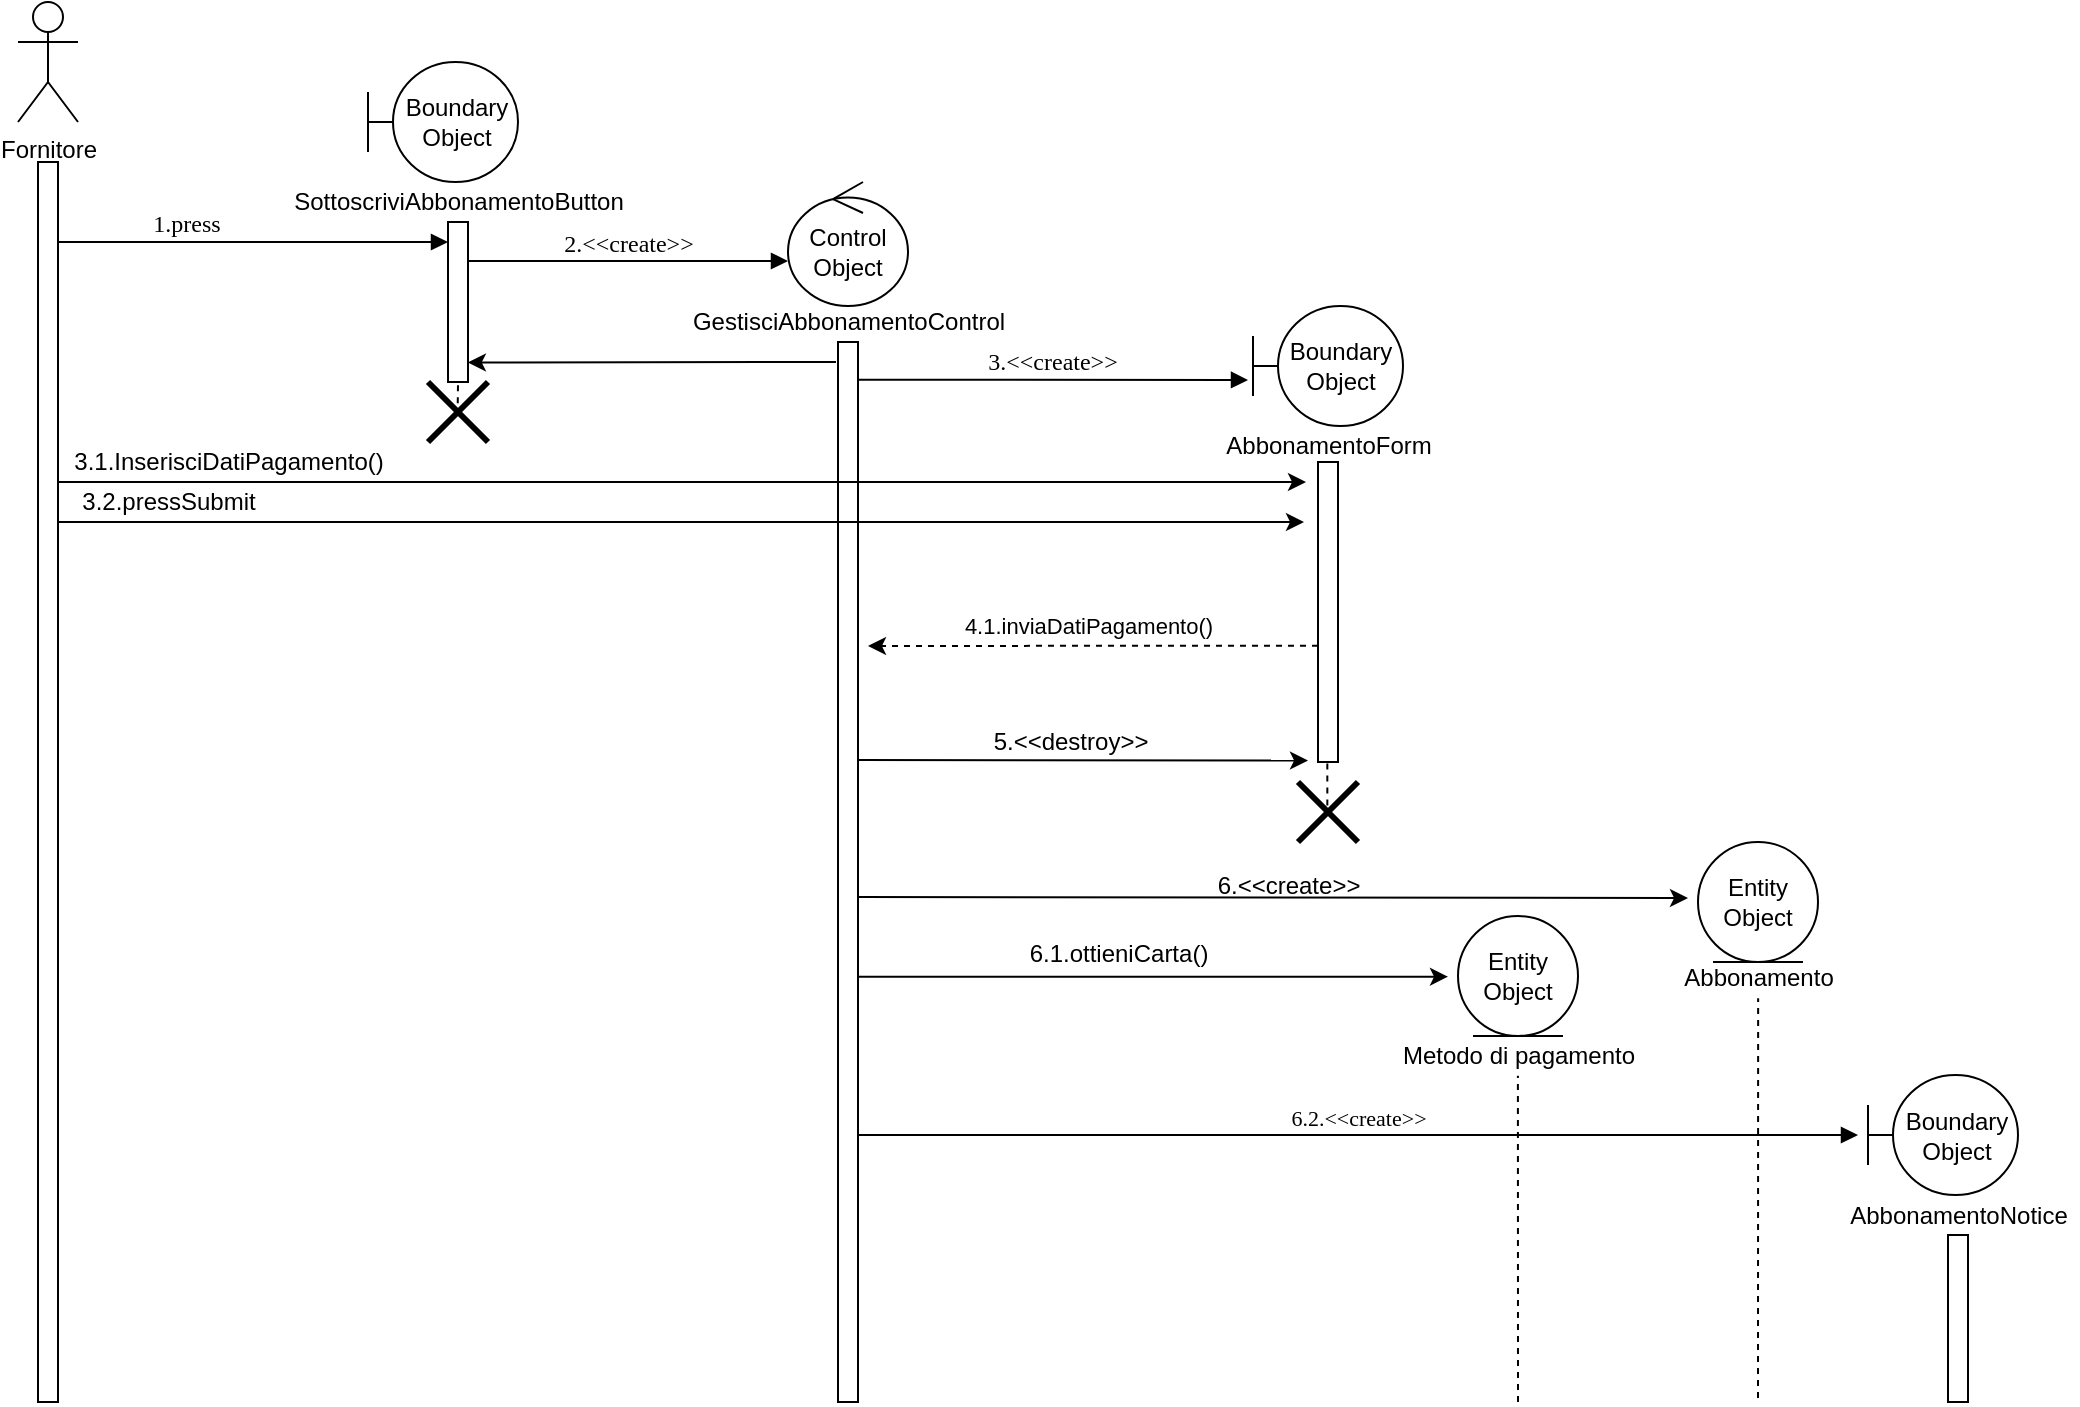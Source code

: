 <mxfile version="13.9.9" type="device"><diagram name="Page-1" id="13e1069c-82ec-6db2-03f1-153e76fe0fe0"><mxGraphModel dx="1463" dy="846" grid="1" gridSize="10" guides="1" tooltips="1" connect="1" arrows="1" fold="1" page="1" pageScale="1" pageWidth="1100" pageHeight="850" background="#ffffff" math="0" shadow="0"><root><mxCell id="0"/><mxCell id="1" parent="0"/><mxCell id="2GDnFUfWNKpUG0hU-QZx-17" value="" style="html=1;points=[];perimeter=orthogonalPerimeter;rounded=0;shadow=0;comic=0;labelBackgroundColor=none;strokeWidth=1;fontFamily=Verdana;fontSize=12;align=center;" parent="1" vertex="1"><mxGeometry x="475" y="230" width="10" height="530" as="geometry"/></mxCell><mxCell id="7baba1c4bc27f4b0-11" value="1.press" style="html=1;verticalAlign=bottom;endArrow=block;entryX=0;entryY=0;labelBackgroundColor=none;fontFamily=Verdana;fontSize=12;edgeStyle=elbowEdgeStyle;elbow=vertical;" parent="1" edge="1"><mxGeometry x="-0.345" relative="1" as="geometry"><mxPoint x="85" y="180" as="sourcePoint"/><mxPoint x="280" y="180" as="targetPoint"/><mxPoint as="offset"/></mxGeometry></mxCell><mxCell id="7baba1c4bc27f4b0-14" value="2.&amp;lt;&amp;lt;create&amp;gt;&amp;gt;" style="html=1;verticalAlign=bottom;endArrow=block;labelBackgroundColor=none;fontFamily=Verdana;fontSize=12;edgeStyle=elbowEdgeStyle;elbow=vertical;exitX=0.976;exitY=0.177;exitDx=0;exitDy=0;exitPerimeter=0;entryX=0;entryY=0.54;entryDx=0;entryDy=0;entryPerimeter=0;" parent="1" edge="1"><mxGeometry relative="1" as="geometry"><mxPoint x="289.76" y="189.47" as="sourcePoint"/><mxPoint x="450" y="189.98" as="targetPoint"/></mxGeometry></mxCell><mxCell id="2GDnFUfWNKpUG0hU-QZx-4" value="" style="html=1;points=[];perimeter=orthogonalPerimeter;rounded=0;shadow=0;comic=0;labelBackgroundColor=none;strokeWidth=1;fontFamily=Verdana;fontSize=12;align=center;" parent="1" vertex="1"><mxGeometry x="75" y="140" width="10" height="620" as="geometry"/></mxCell><mxCell id="2GDnFUfWNKpUG0hU-QZx-5" value="Fornitore" style="shape=umlActor;verticalLabelPosition=bottom;verticalAlign=top;html=1;outlineConnect=0;" parent="1" vertex="1"><mxGeometry x="65" y="60" width="30" height="60" as="geometry"/></mxCell><mxCell id="2GDnFUfWNKpUG0hU-QZx-8" value="" style="html=1;points=[];perimeter=orthogonalPerimeter;rounded=0;shadow=0;comic=0;labelBackgroundColor=none;strokeWidth=1;fontFamily=Verdana;fontSize=12;align=center;" parent="1" vertex="1"><mxGeometry x="280" y="170" width="10" height="80" as="geometry"/></mxCell><mxCell id="2GDnFUfWNKpUG0hU-QZx-9" value="Boundary Object" style="shape=umlBoundary;whiteSpace=wrap;html=1;" parent="1" vertex="1"><mxGeometry x="240" y="90" width="75" height="60" as="geometry"/></mxCell><mxCell id="2GDnFUfWNKpUG0hU-QZx-10" value="SottoscriviAbbonamentoButton" style="text;html=1;align=center;verticalAlign=middle;resizable=0;points=[];autosize=1;" parent="1" vertex="1"><mxGeometry x="195" y="150" width="180" height="20" as="geometry"/></mxCell><mxCell id="2GDnFUfWNKpUG0hU-QZx-15" value="" style="endArrow=none;dashed=1;html=1;entryX=0.5;entryY=1.018;entryDx=0;entryDy=0;entryPerimeter=0;exitX=0.493;exitY=0.554;exitDx=0;exitDy=0;exitPerimeter=0;" parent="1" source="2GDnFUfWNKpUG0hU-QZx-16" target="2GDnFUfWNKpUG0hU-QZx-8" edge="1"><mxGeometry width="50" height="50" relative="1" as="geometry"><mxPoint x="260" y="270" as="sourcePoint"/><mxPoint x="430" y="300" as="targetPoint"/></mxGeometry></mxCell><mxCell id="2GDnFUfWNKpUG0hU-QZx-16" value="" style="shape=umlDestroy;whiteSpace=wrap;html=1;strokeWidth=3;" parent="1" vertex="1"><mxGeometry x="270" y="250" width="30" height="30" as="geometry"/></mxCell><mxCell id="2GDnFUfWNKpUG0hU-QZx-18" value="Control Object" style="ellipse;shape=umlControl;whiteSpace=wrap;html=1;" parent="1" vertex="1"><mxGeometry x="450" y="150" width="60" height="62" as="geometry"/></mxCell><mxCell id="2GDnFUfWNKpUG0hU-QZx-19" value="GestisciAbbonamentoControl" style="text;html=1;align=center;verticalAlign=middle;resizable=0;points=[];autosize=1;" parent="1" vertex="1"><mxGeometry x="395" y="210" width="170" height="20" as="geometry"/></mxCell><mxCell id="2GDnFUfWNKpUG0hU-QZx-20" value="" style="endArrow=classic;html=1;entryX=0.994;entryY=1.002;entryDx=0;entryDy=0;entryPerimeter=0;" parent="1" edge="1"><mxGeometry width="50" height="50" relative="1" as="geometry"><mxPoint x="474" y="240" as="sourcePoint"/><mxPoint x="289.94" y="240.22" as="targetPoint"/></mxGeometry></mxCell><mxCell id="2GDnFUfWNKpUG0hU-QZx-25" value="" style="html=1;points=[];perimeter=orthogonalPerimeter;rounded=0;shadow=0;comic=0;labelBackgroundColor=none;strokeWidth=1;fontFamily=Verdana;fontSize=12;align=center;" parent="1" vertex="1"><mxGeometry x="715" y="290" width="10" height="150" as="geometry"/></mxCell><mxCell id="2GDnFUfWNKpUG0hU-QZx-28" value="3.&amp;lt;&amp;lt;create&amp;gt;&amp;gt;" style="html=1;verticalAlign=bottom;endArrow=block;labelBackgroundColor=none;fontFamily=Verdana;fontSize=12;edgeStyle=elbowEdgeStyle;elbow=vertical;" parent="1" edge="1"><mxGeometry relative="1" as="geometry"><mxPoint x="485" y="248.82" as="sourcePoint"/><mxPoint x="680" y="249" as="targetPoint"/></mxGeometry></mxCell><mxCell id="2GDnFUfWNKpUG0hU-QZx-29" value="AbbonamentoForm" style="text;html=1;align=center;verticalAlign=middle;resizable=0;points=[];autosize=1;" parent="1" vertex="1"><mxGeometry x="660" y="272" width="120" height="20" as="geometry"/></mxCell><mxCell id="2GDnFUfWNKpUG0hU-QZx-30" value="" style="endArrow=classic;html=1;" parent="1" edge="1"><mxGeometry width="50" height="50" relative="1" as="geometry"><mxPoint x="85" y="300" as="sourcePoint"/><mxPoint x="709" y="300" as="targetPoint"/></mxGeometry></mxCell><mxCell id="2GDnFUfWNKpUG0hU-QZx-31" value="3.1.InserisciDatiPagamento()" style="text;html=1;align=center;verticalAlign=middle;resizable=0;points=[];autosize=1;" parent="1" vertex="1"><mxGeometry x="85" y="280" width="170" height="20" as="geometry"/></mxCell><mxCell id="2GDnFUfWNKpUG0hU-QZx-32" value="" style="endArrow=classic;html=1;" parent="1" edge="1"><mxGeometry width="50" height="50" relative="1" as="geometry"><mxPoint x="85" y="320" as="sourcePoint"/><mxPoint x="708" y="320" as="targetPoint"/></mxGeometry></mxCell><mxCell id="2GDnFUfWNKpUG0hU-QZx-33" value="3.2.pressSubmit" style="text;html=1;align=center;verticalAlign=middle;resizable=0;points=[];autosize=1;" parent="1" vertex="1"><mxGeometry x="90" y="300" width="100" height="20" as="geometry"/></mxCell><mxCell id="2GDnFUfWNKpUG0hU-QZx-38" value="" style="endArrow=none;dashed=1;html=1;entryX=0.489;entryY=0.554;entryDx=0;entryDy=0;entryPerimeter=0;exitX=0.466;exitY=1.005;exitDx=0;exitDy=0;exitPerimeter=0;" parent="1" source="2GDnFUfWNKpUG0hU-QZx-25" edge="1" target="2GDnFUfWNKpUG0hU-QZx-39"><mxGeometry width="50" height="50" relative="1" as="geometry"><mxPoint x="696" y="510" as="sourcePoint"/><mxPoint x="719.86" y="531.281" as="targetPoint"/></mxGeometry></mxCell><mxCell id="2GDnFUfWNKpUG0hU-QZx-39" value="" style="shape=umlDestroy;whiteSpace=wrap;html=1;strokeWidth=3;" parent="1" vertex="1"><mxGeometry x="705" y="450" width="30" height="30" as="geometry"/></mxCell><mxCell id="2GDnFUfWNKpUG0hU-QZx-46" value="Boundary Object" style="shape=umlBoundary;whiteSpace=wrap;html=1;" parent="1" vertex="1"><mxGeometry x="990" y="596.5" width="75" height="60" as="geometry"/></mxCell><mxCell id="2GDnFUfWNKpUG0hU-QZx-47" value="AbbonamentoNotice" style="text;html=1;align=center;verticalAlign=middle;resizable=0;points=[];autosize=1;" parent="1" vertex="1"><mxGeometry x="975" y="656.5" width="120" height="20" as="geometry"/></mxCell><mxCell id="2GDnFUfWNKpUG0hU-QZx-48" value="" style="html=1;points=[];perimeter=orthogonalPerimeter;rounded=0;shadow=0;comic=0;labelBackgroundColor=none;strokeWidth=1;fontFamily=Verdana;fontSize=12;align=center;" parent="1" vertex="1"><mxGeometry x="1030" y="676.5" width="10" height="83.5" as="geometry"/></mxCell><mxCell id="1U55LqtFq5FR-CWMhn0I-1" value="Boundary Object" style="shape=umlBoundary;whiteSpace=wrap;html=1;" parent="1" vertex="1"><mxGeometry x="682.5" y="212" width="75" height="60" as="geometry"/></mxCell><mxCell id="7A-hspLkivBf9att9MZZ-4" value="" style="endArrow=classic;html=1;dashed=1;" parent="1" edge="1"><mxGeometry width="50" height="50" relative="1" as="geometry"><mxPoint x="715" y="381.82" as="sourcePoint"/><mxPoint x="490" y="382" as="targetPoint"/></mxGeometry></mxCell><mxCell id="7A-hspLkivBf9att9MZZ-8" value="&lt;font style=&quot;font-size: 11px&quot;&gt;4.1.inviaDatiPagamento()&lt;/font&gt;" style="text;html=1;align=center;verticalAlign=middle;resizable=0;points=[];autosize=1;" parent="1" vertex="1"><mxGeometry x="530" y="362" width="140" height="20" as="geometry"/></mxCell><mxCell id="7A-hspLkivBf9att9MZZ-14" value="&lt;font style=&quot;font-size: 11px&quot;&gt;6.2.&amp;lt;&amp;lt;create&amp;gt;&amp;gt;&lt;/font&gt;" style="html=1;verticalAlign=bottom;endArrow=block;labelBackgroundColor=none;fontFamily=Verdana;fontSize=12;edgeStyle=elbowEdgeStyle;elbow=vertical;" parent="1" edge="1"><mxGeometry relative="1" as="geometry"><mxPoint x="485" y="626.5" as="sourcePoint"/><mxPoint x="985" y="626.4" as="targetPoint"/></mxGeometry></mxCell><mxCell id="B7UcET307su8H1IWnyzu-6" value="" style="endArrow=classic;html=1;entryX=1.019;entryY=0.836;entryDx=0;entryDy=0;entryPerimeter=0;" parent="1" edge="1"><mxGeometry width="50" height="50" relative="1" as="geometry"><mxPoint x="485" y="439" as="sourcePoint"/><mxPoint x="710" y="439.29" as="targetPoint"/></mxGeometry></mxCell><mxCell id="B7UcET307su8H1IWnyzu-14" value="" style="endArrow=classic;html=1;" parent="1" edge="1"><mxGeometry width="50" height="50" relative="1" as="geometry"><mxPoint x="485" y="507.51" as="sourcePoint"/><mxPoint x="900" y="508" as="targetPoint"/></mxGeometry></mxCell><mxCell id="B7UcET307su8H1IWnyzu-16" value="" style="endArrow=classic;html=1;" parent="1" edge="1"><mxGeometry width="50" height="50" relative="1" as="geometry"><mxPoint x="485" y="547.4" as="sourcePoint"/><mxPoint x="780" y="547.36" as="targetPoint"/></mxGeometry></mxCell><mxCell id="B7UcET307su8H1IWnyzu-17" value="Entity Object" style="ellipse;shape=umlEntity;whiteSpace=wrap;html=1;" parent="1" vertex="1"><mxGeometry x="905" y="480" width="60" height="60" as="geometry"/></mxCell><mxCell id="B7UcET307su8H1IWnyzu-18" value="Abbonamento" style="text;html=1;align=center;verticalAlign=middle;resizable=0;points=[];autosize=1;" parent="1" vertex="1"><mxGeometry x="890" y="538.07" width="90" height="20" as="geometry"/></mxCell><mxCell id="B7UcET307su8H1IWnyzu-19" value="" style="endArrow=none;dashed=1;html=1;" parent="1" edge="1"><mxGeometry width="50" height="50" relative="1" as="geometry"><mxPoint x="935" y="758" as="sourcePoint"/><mxPoint x="935.07" y="558.07" as="targetPoint"/></mxGeometry></mxCell><mxCell id="B7UcET307su8H1IWnyzu-20" value="6.&amp;lt;&amp;lt;create&amp;gt;&amp;gt;" style="text;html=1;align=center;verticalAlign=middle;resizable=0;points=[];autosize=1;" parent="1" vertex="1"><mxGeometry x="655" y="491.97" width="90" height="20" as="geometry"/></mxCell><mxCell id="B7UcET307su8H1IWnyzu-21" value="Entity Object" style="ellipse;shape=umlEntity;whiteSpace=wrap;html=1;" parent="1" vertex="1"><mxGeometry x="785" y="517" width="60" height="60" as="geometry"/></mxCell><mxCell id="B7UcET307su8H1IWnyzu-22" value="Metodo di pagamento" style="text;html=1;align=center;verticalAlign=middle;resizable=0;points=[];autosize=1;" parent="1" vertex="1"><mxGeometry x="750" y="576.86" width="130" height="20" as="geometry"/></mxCell><mxCell id="B7UcET307su8H1IWnyzu-23" value="" style="endArrow=none;dashed=1;html=1;" parent="1" edge="1"><mxGeometry width="50" height="50" relative="1" as="geometry"><mxPoint x="815" y="760" as="sourcePoint"/><mxPoint x="814.95" y="596.86" as="targetPoint"/></mxGeometry></mxCell><mxCell id="B7UcET307su8H1IWnyzu-24" value="6.1.ottieniCarta()" style="text;html=1;align=center;verticalAlign=middle;resizable=0;points=[];autosize=1;" parent="1" vertex="1"><mxGeometry x="560" y="526" width="110" height="20" as="geometry"/></mxCell><mxCell id="-i6GuQFeiqbrYJB1GOf5-1" value="5.&amp;lt;&amp;lt;destroy&amp;gt;&amp;gt;" style="text;html=1;align=center;verticalAlign=middle;resizable=0;points=[];autosize=1;" vertex="1" parent="1"><mxGeometry x="546" y="420" width="90" height="20" as="geometry"/></mxCell></root></mxGraphModel></diagram></mxfile>
